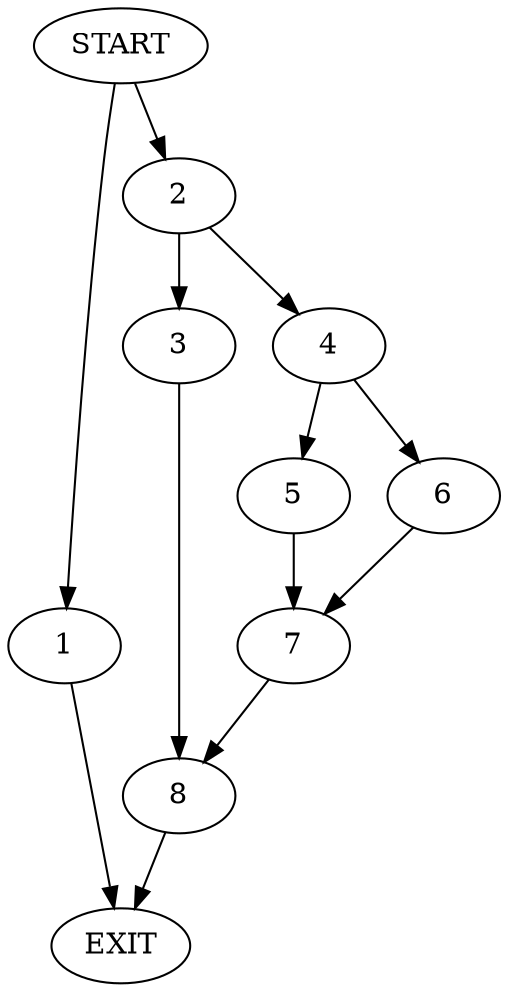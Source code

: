 digraph { 
0 [label="START"];
1;
2;
3;
4;
5;
6;
7;
8;
9[label="EXIT"];
0 -> 1;
0 -> 2;
1 -> 9;
2 -> 3;
2 -> 4;
3 -> 8;
4 -> 5;
4 -> 6;
5 -> 7;
6 -> 7;
7 -> 8;
8 -> 9;
}